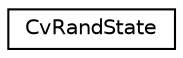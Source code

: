 digraph "Graphical Class Hierarchy"
{
 // LATEX_PDF_SIZE
  edge [fontname="Helvetica",fontsize="10",labelfontname="Helvetica",labelfontsize="10"];
  node [fontname="Helvetica",fontsize="10",shape=record];
  rankdir="LR";
  Node0 [label="CvRandState",height=0.2,width=0.4,color="black", fillcolor="white", style="filled",URL="$struct_cv_rand_state.html",tooltip=" "];
}
